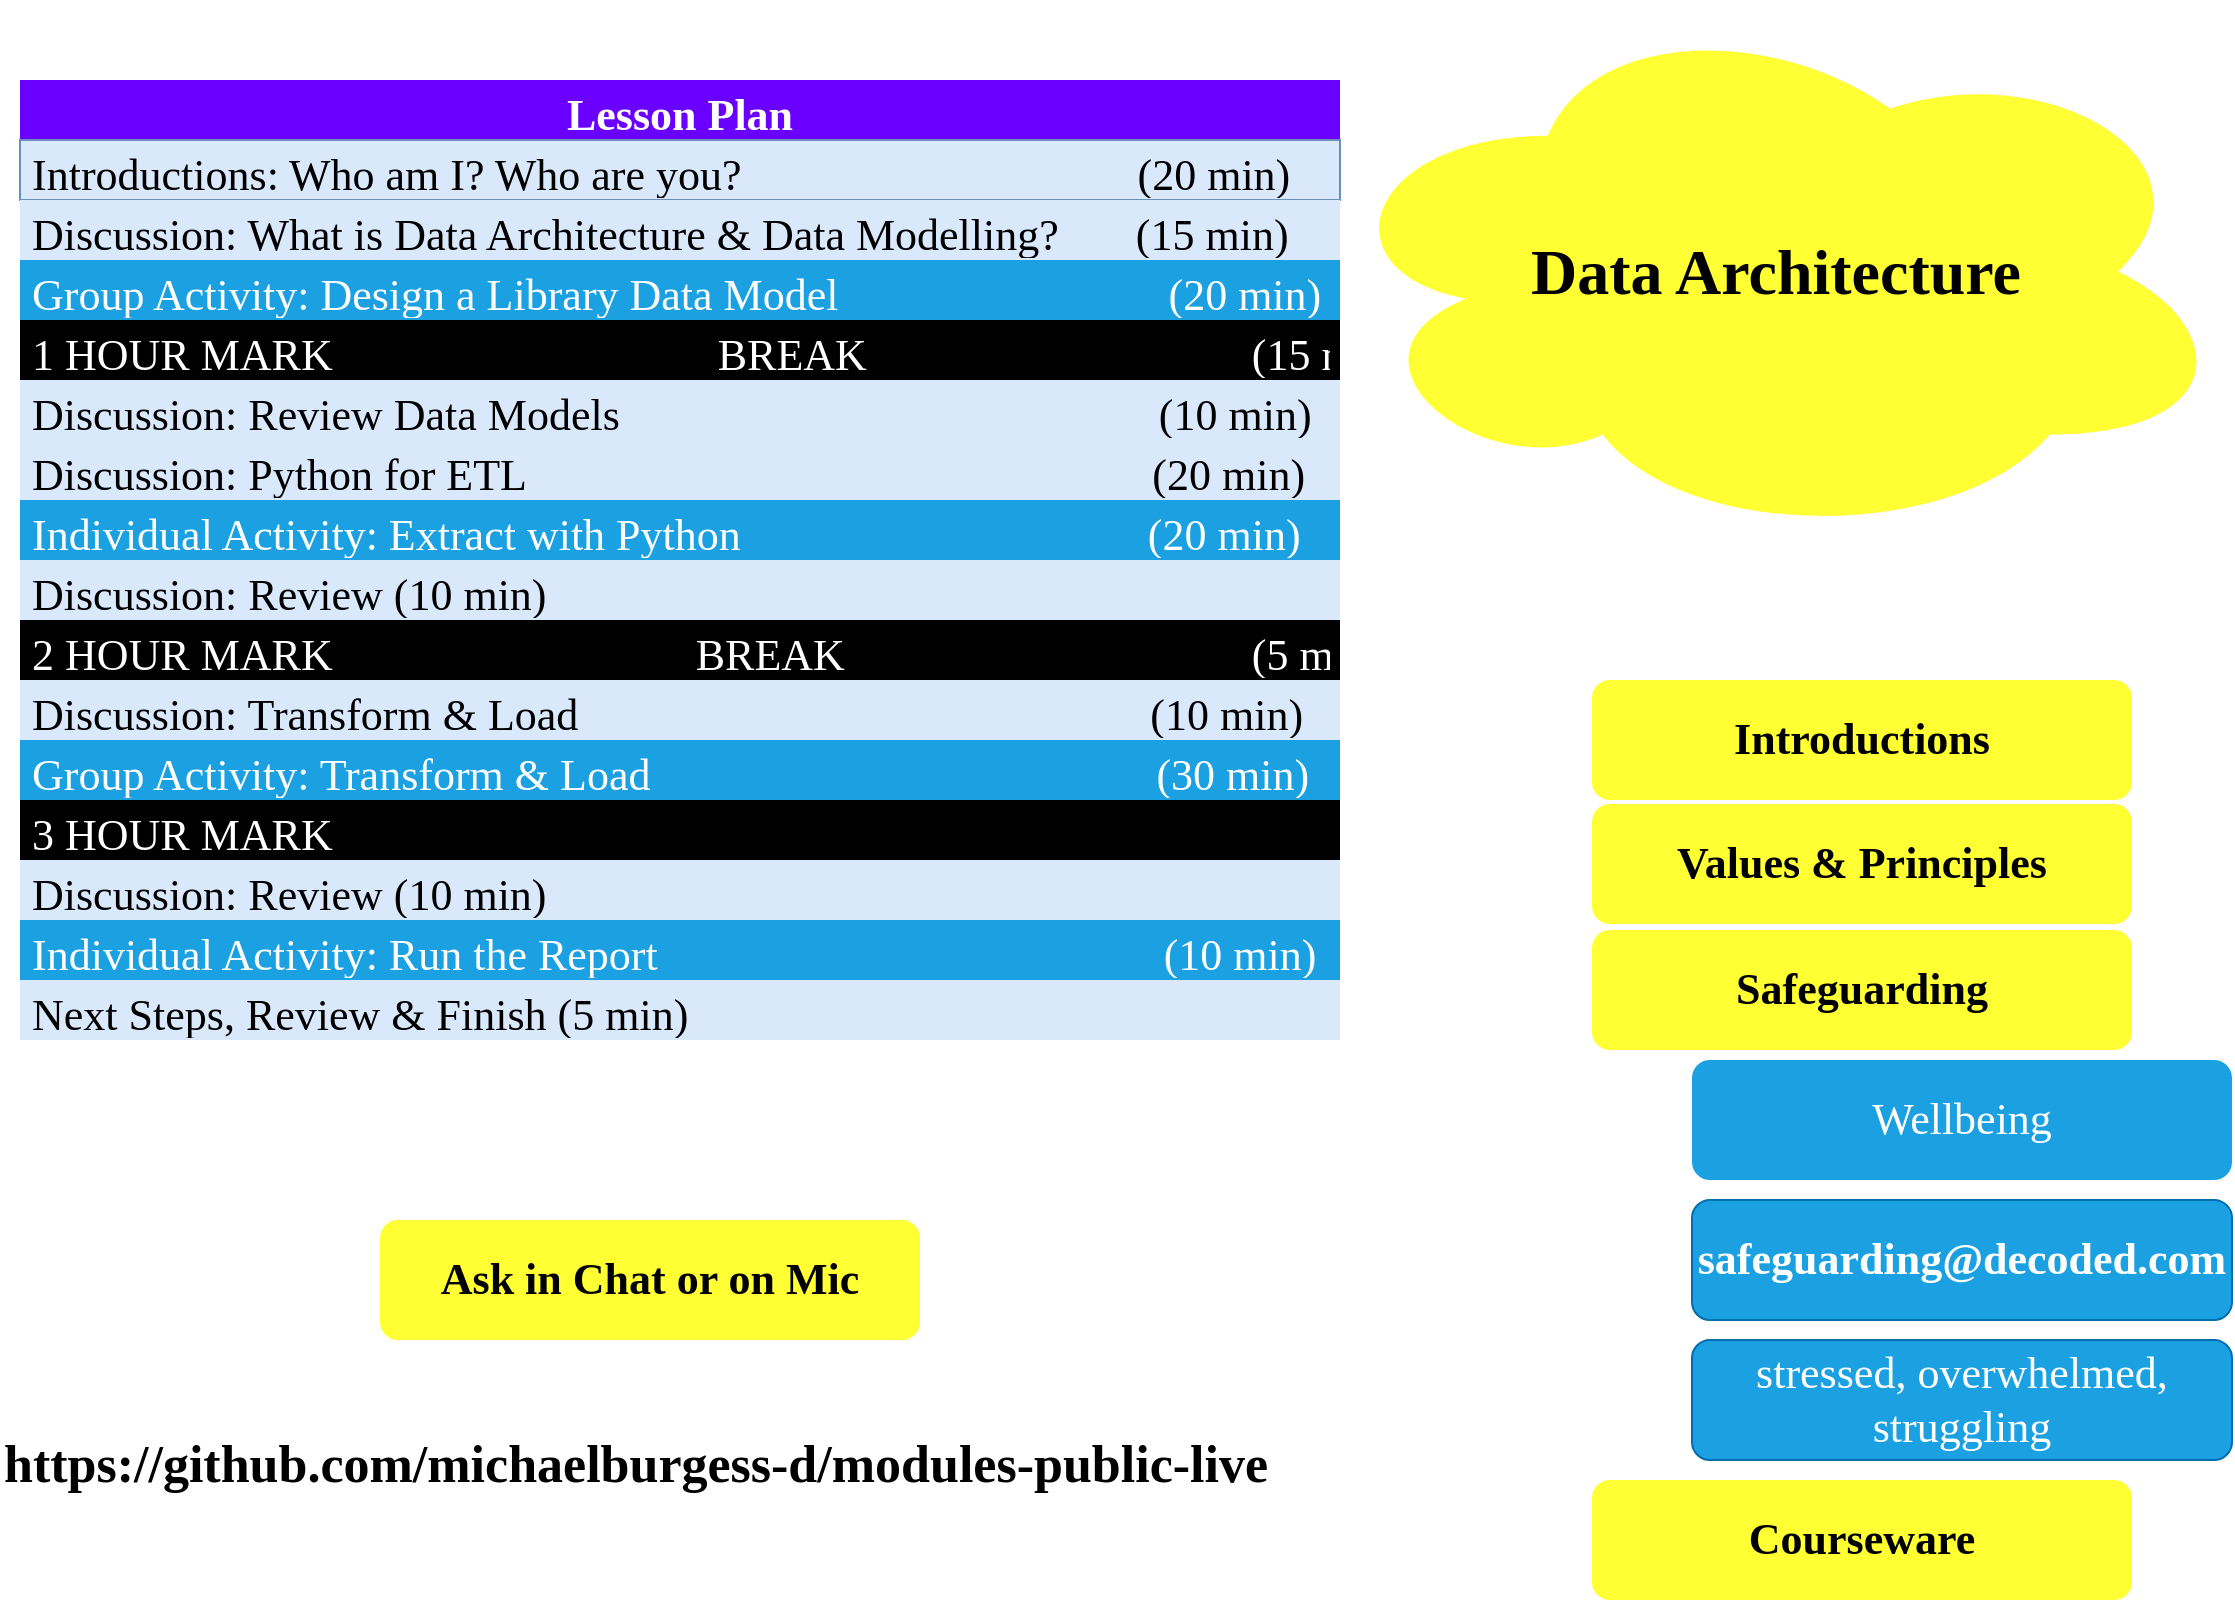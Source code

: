 <mxfile version="20.0.1" type="github" pages="5">
  <diagram id="HZe9n2l0ClVb4Da5Xwr6" name="DataArchiecture">
    <mxGraphModel dx="1898" dy="827" grid="1" gridSize="10" guides="1" tooltips="1" connect="1" arrows="1" fold="1" page="1" pageScale="1" pageWidth="1169" pageHeight="827" math="0" shadow="0">
      <root>
        <mxCell id="0" />
        <mxCell id="1" parent="0" />
        <mxCell id="1s-YOk3iyrwi0xUX-N1H-1" value="Lesson Plan" style="swimlane;fontStyle=1;childLayout=stackLayout;horizontal=1;startSize=30;horizontalStack=0;resizeParent=1;resizeParentMax=0;resizeLast=0;collapsible=1;marginBottom=0;fontFamily=Barlow Condensed;fontSource=https%3A%2F%2Ffonts.googleapis.com%2Fcss%3Ffamily%3DBarlow%2BCondensed;fontSize=22;fillColor=#6a00ff;fontColor=#ffffff;strokeColor=none;" parent="1" vertex="1">
          <mxGeometry x="50" y="50" width="660" height="480" as="geometry" />
        </mxCell>
        <mxCell id="1s-YOk3iyrwi0xUX-N1H-2" value="Introductions: Who am I? Who are you?                                    (20 min)" style="text;strokeColor=#6c8ebf;fillColor=#dae8fc;align=left;verticalAlign=middle;spacingLeft=4;spacingRight=4;overflow=hidden;points=[[0,0.5],[1,0.5]];portConstraint=eastwest;rotatable=0;fontFamily=Barlow Condensed;fontSource=https%3A%2F%2Ffonts.googleapis.com%2Fcss%3Ffamily%3DBarlow%2BCondensed;fontSize=22;" parent="1s-YOk3iyrwi0xUX-N1H-1" vertex="1">
          <mxGeometry y="30" width="660" height="30" as="geometry" />
        </mxCell>
        <mxCell id="1s-YOk3iyrwi0xUX-N1H-3" value="Discussion: What is Data Architecture &amp; Data Modelling?       (15 min)" style="text;strokeColor=none;fillColor=#dae8fc;align=left;verticalAlign=middle;spacingLeft=4;spacingRight=4;overflow=hidden;points=[[0,0.5],[1,0.5]];portConstraint=eastwest;rotatable=0;fontFamily=Barlow Condensed;fontSource=https%3A%2F%2Ffonts.googleapis.com%2Fcss%3Ffamily%3DBarlow%2BCondensed;fontSize=22;" parent="1s-YOk3iyrwi0xUX-N1H-1" vertex="1">
          <mxGeometry y="60" width="660" height="30" as="geometry" />
        </mxCell>
        <mxCell id="1s-YOk3iyrwi0xUX-N1H-9" value="Group Activity: Design a Library Data Model                              (20 min)" style="text;align=left;verticalAlign=middle;spacingLeft=4;spacingRight=4;overflow=hidden;points=[[0,0.5],[1,0.5]];portConstraint=eastwest;rotatable=0;fontFamily=Barlow Condensed;fontSource=https%3A%2F%2Ffonts.googleapis.com%2Fcss%3Ffamily%3DBarlow%2BCondensed;fontSize=22;fillColor=#1ba1e2;strokeColor=none;fontStyle=0;fontColor=#ffffff;" parent="1s-YOk3iyrwi0xUX-N1H-1" vertex="1">
          <mxGeometry y="90" width="660" height="30" as="geometry" />
        </mxCell>
        <mxCell id="1s-YOk3iyrwi0xUX-N1H-7" value="1 HOUR MARK                                   BREAK                                   (15 min) " style="text;strokeColor=none;fillColor=#000000;align=left;verticalAlign=middle;spacingLeft=4;spacingRight=4;overflow=hidden;points=[[0,0.5],[1,0.5]];portConstraint=eastwest;rotatable=0;fontFamily=Barlow Condensed;fontSource=https%3A%2F%2Ffonts.googleapis.com%2Fcss%3Ffamily%3DBarlow%2BCondensed;fontSize=22;fontStyle=0;fontColor=#FFFFFF;" parent="1s-YOk3iyrwi0xUX-N1H-1" vertex="1">
          <mxGeometry y="120" width="660" height="30" as="geometry" />
        </mxCell>
        <mxCell id="1s-YOk3iyrwi0xUX-N1H-10" value="Discussion: Review Data Models                                                 (10 min)" style="text;strokeColor=none;fillColor=#dae8fc;align=left;verticalAlign=middle;spacingLeft=4;spacingRight=4;overflow=hidden;points=[[0,0.5],[1,0.5]];portConstraint=eastwest;rotatable=0;fontFamily=Barlow Condensed;fontSource=https%3A%2F%2Ffonts.googleapis.com%2Fcss%3Ffamily%3DBarlow%2BCondensed;fontSize=22;" parent="1s-YOk3iyrwi0xUX-N1H-1" vertex="1">
          <mxGeometry y="150" width="660" height="30" as="geometry" />
        </mxCell>
        <mxCell id="1s-YOk3iyrwi0xUX-N1H-15" value="Discussion: Python for ETL                                                         (20 min)" style="text;strokeColor=none;fillColor=#dae8fc;align=left;verticalAlign=middle;spacingLeft=4;spacingRight=4;overflow=hidden;points=[[0,0.5],[1,0.5]];portConstraint=eastwest;rotatable=0;fontFamily=Barlow Condensed;fontSource=https%3A%2F%2Ffonts.googleapis.com%2Fcss%3Ffamily%3DBarlow%2BCondensed;fontSize=22;" parent="1s-YOk3iyrwi0xUX-N1H-1" vertex="1">
          <mxGeometry y="180" width="660" height="30" as="geometry" />
        </mxCell>
        <mxCell id="1s-YOk3iyrwi0xUX-N1H-33" value="Individual Activity: Extract with Python                                     (20 min)" style="text;align=left;verticalAlign=middle;spacingLeft=4;spacingRight=4;overflow=hidden;points=[[0,0.5],[1,0.5]];portConstraint=eastwest;rotatable=0;fontFamily=Barlow Condensed;fontSource=https%3A%2F%2Ffonts.googleapis.com%2Fcss%3Ffamily%3DBarlow%2BCondensed;fontSize=22;fillColor=#1ba1e2;strokeColor=none;fontStyle=0;fontColor=#ffffff;" parent="1s-YOk3iyrwi0xUX-N1H-1" vertex="1">
          <mxGeometry y="210" width="660" height="30" as="geometry" />
        </mxCell>
        <mxCell id="KW4pgRJSblPoe1ae_6xs-1" value="Discussion: Review (10 min)" style="text;strokeColor=none;fillColor=#dae8fc;align=left;verticalAlign=middle;spacingLeft=4;spacingRight=4;overflow=hidden;points=[[0,0.5],[1,0.5]];portConstraint=eastwest;rotatable=0;fontFamily=Barlow Condensed;fontSource=https%3A%2F%2Ffonts.googleapis.com%2Fcss%3Ffamily%3DBarlow%2BCondensed;fontSize=22;" parent="1s-YOk3iyrwi0xUX-N1H-1" vertex="1">
          <mxGeometry y="240" width="660" height="30" as="geometry" />
        </mxCell>
        <mxCell id="1s-YOk3iyrwi0xUX-N1H-13" value="2 HOUR MARK                                 BREAK                                     (5 min)" style="text;strokeColor=none;fillColor=#000000;align=left;verticalAlign=middle;spacingLeft=4;spacingRight=4;overflow=hidden;points=[[0,0.5],[1,0.5]];portConstraint=eastwest;rotatable=0;fontFamily=Barlow Condensed;fontSource=https%3A%2F%2Ffonts.googleapis.com%2Fcss%3Ffamily%3DBarlow%2BCondensed;fontSize=22;fontStyle=0;fontColor=#FFFFFF;" parent="1s-YOk3iyrwi0xUX-N1H-1" vertex="1">
          <mxGeometry y="270" width="660" height="30" as="geometry" />
        </mxCell>
        <mxCell id="KW4pgRJSblPoe1ae_6xs-2" value="Discussion: Transform &amp; Load                                                    (10 min)" style="text;strokeColor=none;fillColor=#dae8fc;align=left;verticalAlign=middle;spacingLeft=4;spacingRight=4;overflow=hidden;points=[[0,0.5],[1,0.5]];portConstraint=eastwest;rotatable=0;fontFamily=Barlow Condensed;fontSource=https%3A%2F%2Ffonts.googleapis.com%2Fcss%3Ffamily%3DBarlow%2BCondensed;fontSize=22;" parent="1s-YOk3iyrwi0xUX-N1H-1" vertex="1">
          <mxGeometry y="300" width="660" height="30" as="geometry" />
        </mxCell>
        <mxCell id="1s-YOk3iyrwi0xUX-N1H-12" value="Group Activity: Transform &amp; Load                                              (30 min)  " style="text;align=left;verticalAlign=middle;spacingLeft=4;spacingRight=4;overflow=hidden;points=[[0,0.5],[1,0.5]];portConstraint=eastwest;rotatable=0;fontFamily=Barlow Condensed;fontSource=https%3A%2F%2Ffonts.googleapis.com%2Fcss%3Ffamily%3DBarlow%2BCondensed;fontSize=22;fillColor=#1ba1e2;strokeColor=none;fontStyle=0;fontColor=#ffffff;" parent="1s-YOk3iyrwi0xUX-N1H-1" vertex="1">
          <mxGeometry y="330" width="660" height="30" as="geometry" />
        </mxCell>
        <mxCell id="1s-YOk3iyrwi0xUX-N1H-17" value="3 HOUR MARK                                 " style="text;strokeColor=none;fillColor=#000000;align=left;verticalAlign=middle;spacingLeft=4;spacingRight=4;overflow=hidden;points=[[0,0.5],[1,0.5]];portConstraint=eastwest;rotatable=0;fontFamily=Barlow Condensed;fontSource=https%3A%2F%2Ffonts.googleapis.com%2Fcss%3Ffamily%3DBarlow%2BCondensed;fontSize=22;fontStyle=0;fontColor=#FFFFFF;" parent="1s-YOk3iyrwi0xUX-N1H-1" vertex="1">
          <mxGeometry y="360" width="660" height="30" as="geometry" />
        </mxCell>
        <mxCell id="1s-YOk3iyrwi0xUX-N1H-14" value="Discussion: Review (10 min)" style="text;strokeColor=none;fillColor=#dae8fc;align=left;verticalAlign=middle;spacingLeft=4;spacingRight=4;overflow=hidden;points=[[0,0.5],[1,0.5]];portConstraint=eastwest;rotatable=0;fontFamily=Barlow Condensed;fontSource=https%3A%2F%2Ffonts.googleapis.com%2Fcss%3Ffamily%3DBarlow%2BCondensed;fontSize=22;" parent="1s-YOk3iyrwi0xUX-N1H-1" vertex="1">
          <mxGeometry y="390" width="660" height="30" as="geometry" />
        </mxCell>
        <mxCell id="1s-YOk3iyrwi0xUX-N1H-16" value="Individual Activity: Run the Report                                              (10 min)" style="text;align=left;verticalAlign=middle;spacingLeft=4;spacingRight=4;overflow=hidden;points=[[0,0.5],[1,0.5]];portConstraint=eastwest;rotatable=0;fontFamily=Barlow Condensed;fontSource=https%3A%2F%2Ffonts.googleapis.com%2Fcss%3Ffamily%3DBarlow%2BCondensed;fontSize=22;fillColor=#1ba1e2;strokeColor=none;fontStyle=0;fontColor=#ffffff;" parent="1s-YOk3iyrwi0xUX-N1H-1" vertex="1">
          <mxGeometry y="420" width="660" height="30" as="geometry" />
        </mxCell>
        <mxCell id="1s-YOk3iyrwi0xUX-N1H-18" value="Next Steps, Review &amp; Finish (5 min)" style="text;strokeColor=none;fillColor=#dae8fc;align=left;verticalAlign=middle;spacingLeft=4;spacingRight=4;overflow=hidden;points=[[0,0.5],[1,0.5]];portConstraint=eastwest;rotatable=0;fontFamily=Barlow Condensed;fontSource=https%3A%2F%2Ffonts.googleapis.com%2Fcss%3Ffamily%3DBarlow%2BCondensed;fontSize=22;" parent="1s-YOk3iyrwi0xUX-N1H-1" vertex="1">
          <mxGeometry y="450" width="660" height="30" as="geometry" />
        </mxCell>
        <mxCell id="1s-YOk3iyrwi0xUX-N1H-19" value="Data Architecture" style="ellipse;shape=cloud;whiteSpace=wrap;html=1;fillColor=#FFFF33;strokeColor=none;fontFamily=Barlow Condensed;fontSource=https%3A%2F%2Ffonts.googleapis.com%2Fcss%3Ffamily%3DBarlow%2BCondensed;fontSize=32;fontStyle=1" parent="1" vertex="1">
          <mxGeometry x="700" y="10" width="456" height="271.52" as="geometry" />
        </mxCell>
        <mxCell id="1s-YOk3iyrwi0xUX-N1H-20" value="Safeguarding" style="rounded=1;whiteSpace=wrap;html=1;fontFamily=Barlow Condensed;fontSource=https%3A%2F%2Ffonts.googleapis.com%2Fcss%3Ffamily%3DBarlow%2BCondensed;fontSize=22;fillColor=#FFFF33;strokeColor=none;fontStyle=1" parent="1" vertex="1">
          <mxGeometry x="836" y="475" width="270" height="60" as="geometry" />
        </mxCell>
        <mxCell id="1s-YOk3iyrwi0xUX-N1H-21" value="Courseware" style="rounded=1;whiteSpace=wrap;html=1;fontFamily=Barlow Condensed;fontSource=https%3A%2F%2Ffonts.googleapis.com%2Fcss%3Ffamily%3DBarlow%2BCondensed;fontSize=22;fillColor=#FFFF33;strokeColor=none;fontStyle=1" parent="1" vertex="1">
          <mxGeometry x="836" y="750" width="270" height="60" as="geometry" />
        </mxCell>
        <mxCell id="1s-YOk3iyrwi0xUX-N1H-22" value="Introductions" style="rounded=1;whiteSpace=wrap;html=1;fontFamily=Barlow Condensed;fontSource=https%3A%2F%2Ffonts.googleapis.com%2Fcss%3Ffamily%3DBarlow%2BCondensed;fontSize=22;fillColor=#FFFF33;strokeColor=none;fontStyle=1" parent="1" vertex="1">
          <mxGeometry x="836" y="350" width="270" height="60" as="geometry" />
        </mxCell>
        <mxCell id="1s-YOk3iyrwi0xUX-N1H-23" value="Values &amp;amp; Principles" style="rounded=1;whiteSpace=wrap;html=1;fontFamily=Barlow Condensed;fontSource=https%3A%2F%2Ffonts.googleapis.com%2Fcss%3Ffamily%3DBarlow%2BCondensed;fontSize=22;fillColor=#FFFF33;strokeColor=none;fontStyle=1" parent="1" vertex="1">
          <mxGeometry x="836" y="412" width="270" height="60" as="geometry" />
        </mxCell>
        <UserObject label="https://github.com/michaelburgess-d/modules-public-live" link="https://github.com/michaelburgess-d/decoded-public-code" id="1s-YOk3iyrwi0xUX-N1H-24">
          <mxCell style="text;whiteSpace=wrap;html=1;fontSize=26;fontFamily=Barlow Condensed;fontSource=https%3A%2F%2Ffonts.googleapis.com%2Fcss%3Ffamily%3DBarlow%2BCondensed;fontStyle=1;strokeColor=none;" parent="1" vertex="1">
            <mxGeometry x="40" y="720" width="650" height="40" as="geometry" />
          </mxCell>
        </UserObject>
        <mxCell id="1s-YOk3iyrwi0xUX-N1H-25" value="Wellbeing" style="rounded=1;whiteSpace=wrap;html=1;fontFamily=Barlow Condensed;fontSource=https%3A%2F%2Ffonts.googleapis.com%2Fcss%3Ffamily%3DBarlow%2BCondensed;fontSize=22;fillColor=#1ba1e2;strokeColor=none;fontStyle=0;fontColor=#ffffff;" parent="1" vertex="1">
          <mxGeometry x="886" y="540" width="270" height="60" as="geometry" />
        </mxCell>
        <mxCell id="1s-YOk3iyrwi0xUX-N1H-26" value="safeguarding@decoded.com" style="rounded=1;whiteSpace=wrap;html=1;fontFamily=Barlow Condensed;fontSource=https%3A%2F%2Ffonts.googleapis.com%2Fcss%3Ffamily%3DBarlow%2BCondensed;fontSize=22;fillColor=#1ba1e2;strokeColor=#006EAF;fontStyle=1;fontColor=#ffffff;" parent="1" vertex="1">
          <mxGeometry x="886" y="610" width="270" height="60" as="geometry" />
        </mxCell>
        <mxCell id="1s-YOk3iyrwi0xUX-N1H-27" value="stressed, overwhelmed, struggling" style="rounded=1;whiteSpace=wrap;html=1;fontFamily=Barlow Condensed;fontSource=https%3A%2F%2Ffonts.googleapis.com%2Fcss%3Ffamily%3DBarlow%2BCondensed;fontSize=22;fillColor=#1ba1e2;strokeColor=#006EAF;fontStyle=0;fontColor=#ffffff;" parent="1" vertex="1">
          <mxGeometry x="886" y="680" width="270" height="60" as="geometry" />
        </mxCell>
        <mxCell id="kHTzqbHaPCYti8Byg7Zm-1" value="Ask in Chat or on Mic" style="rounded=1;whiteSpace=wrap;html=1;fontFamily=Barlow Condensed;fontSource=https%3A%2F%2Ffonts.googleapis.com%2Fcss%3Ffamily%3DBarlow%2BCondensed;fontSize=22;fillColor=#FFFF33;strokeColor=none;fontStyle=1" vertex="1" parent="1">
          <mxGeometry x="230" y="620" width="270" height="60" as="geometry" />
        </mxCell>
      </root>
    </mxGraphModel>
  </diagram>
  <diagram id="S3rxQqn5xhS6ePLu4Hfa" name="WhatIsDataArch?">
    <mxGraphModel dx="2453" dy="2363" grid="1" gridSize="10" guides="1" tooltips="1" connect="1" arrows="1" fold="1" page="1" pageScale="1" pageWidth="1169" pageHeight="827" math="0" shadow="0">
      <root>
        <mxCell id="0" />
        <mxCell id="1" parent="0" />
        <mxCell id="CWn8RSCjkhXgX-i-o0oG-1" value="What is relevant to&lt;br style=&quot;font-size: 26px;&quot;&gt;&amp;nbsp;Data Architecture?" style="ellipse;shape=cloud;whiteSpace=wrap;html=1;fillColor=#FFFF33;strokeColor=none;fontFamily=Barlow Condensed;fontSource=https%3A%2F%2Ffonts.googleapis.com%2Fcss%3Ffamily%3DBarlow%2BCondensed;fontSize=26;fontStyle=1" parent="1" vertex="1">
          <mxGeometry x="-780" y="-550" width="430" height="184" as="geometry" />
        </mxCell>
        <mxCell id="EinBdlgoCf5DDzFbNlJO-2" value="Rules &amp;amp; Stanards" style="ellipse;whiteSpace=wrap;html=1;aspect=fixed;fillColor=#ffe6cc;strokeColor=#d79b00;fontSize=19;" vertex="1" parent="1">
          <mxGeometry x="-870" y="-630" width="130" height="130" as="geometry" />
        </mxCell>
        <mxCell id="EinBdlgoCf5DDzFbNlJO-3" value="What function provides this?" style="shape=callout;whiteSpace=wrap;html=1;perimeter=calloutPerimeter;fillColor=#e1d5e7;strokeColor=#9673a6;fontSize=12;" vertex="1" parent="1">
          <mxGeometry x="-850" y="-680" width="120" height="80" as="geometry" />
        </mxCell>
        <mxCell id="EinBdlgoCf5DDzFbNlJO-4" value="Data Governance" style="rounded=1;whiteSpace=wrap;html=1;fillColor=#dae8fc;strokeColor=#6c8ebf;fontSize=19;" vertex="1" parent="1">
          <mxGeometry x="-705" y="-750" width="120" height="60" as="geometry" />
        </mxCell>
        <mxCell id="EinBdlgoCf5DDzFbNlJO-5" value="Data Sourcing" style="ellipse;whiteSpace=wrap;html=1;aspect=fixed;fillColor=#ffe6cc;strokeColor=#d79b00;fontSize=19;" vertex="1" parent="1">
          <mxGeometry x="-530" y="-730" width="130" height="130" as="geometry" />
        </mxCell>
        <mxCell id="EinBdlgoCf5DDzFbNlJO-7" value="Data Strategy" style="ellipse;whiteSpace=wrap;html=1;aspect=fixed;fillColor=#ffe6cc;strokeColor=#d79b00;fontSize=19;" vertex="1" parent="1">
          <mxGeometry x="-880" y="-413" width="130" height="130" as="geometry" />
        </mxCell>
        <mxCell id="EinBdlgoCf5DDzFbNlJO-9" value="Data Architecture" style="rounded=1;whiteSpace=wrap;html=1;fillColor=#dae8fc;strokeColor=#6c8ebf;fontSize=19;" vertex="1" parent="1">
          <mxGeometry x="-970" y="-330" width="120" height="60" as="geometry" />
        </mxCell>
        <mxCell id="EinBdlgoCf5DDzFbNlJO-10" value="Databases" style="ellipse;whiteSpace=wrap;html=1;aspect=fixed;fillColor=#ffe6cc;strokeColor=#d79b00;fontSize=19;" vertex="1" parent="1">
          <mxGeometry x="-310" y="-420" width="130" height="130" as="geometry" />
        </mxCell>
        <mxCell id="EinBdlgoCf5DDzFbNlJO-11" value="Data Formats" style="rounded=1;whiteSpace=wrap;html=1;fillColor=#d5e8d4;strokeColor=#82b366;fontSize=19;" vertex="1" parent="1">
          <mxGeometry x="-440" y="-790" width="120" height="60" as="geometry" />
        </mxCell>
        <mxCell id="EinBdlgoCf5DDzFbNlJO-12" value="XML" style="rounded=1;whiteSpace=wrap;html=1;fillColor=#dae8fc;strokeColor=#6c8ebf;fontSize=19;" vertex="1" parent="1">
          <mxGeometry x="-280" y="-820" width="120" height="60" as="geometry" />
        </mxCell>
        <mxCell id="EinBdlgoCf5DDzFbNlJO-14" value="&lt;div&gt;models, policies, or standards that govern flow of data in your business&lt;/div&gt;&lt;div&gt;&lt;br&gt;&lt;/div&gt;" style="shape=document;whiteSpace=wrap;html=1;boundedLbl=1;fontSize=12;fillColor=#fff2cc;strokeColor=#d6b656;" vertex="1" parent="1">
          <mxGeometry x="-1040" y="-240" width="210" height="80" as="geometry" />
        </mxCell>
        <mxCell id="EinBdlgoCf5DDzFbNlJO-16" value="JSON" style="rounded=1;whiteSpace=wrap;html=1;fillColor=#dae8fc;strokeColor=#6c8ebf;fontSize=19;" vertex="1" parent="1">
          <mxGeometry x="-280" y="-750" width="120" height="60" as="geometry" />
        </mxCell>
        <mxCell id="EinBdlgoCf5DDzFbNlJO-17" value="CSV" style="rounded=1;whiteSpace=wrap;html=1;fillColor=#dae8fc;strokeColor=#6c8ebf;fontSize=19;" vertex="1" parent="1">
          <mxGeometry x="-290" y="-560" width="120" height="60" as="geometry" />
        </mxCell>
        <mxCell id="EinBdlgoCf5DDzFbNlJO-18" value="What is each line of a csv file?" style="shape=callout;whiteSpace=wrap;html=1;perimeter=calloutPerimeter;fontSize=12;" vertex="1" parent="1">
          <mxGeometry x="-240" y="-600" width="120" height="80" as="geometry" />
        </mxCell>
        <mxCell id="EinBdlgoCf5DDzFbNlJO-19" value="text, &lt;br&gt;comma separated&lt;br&gt;&lt;br&gt;&lt;b&gt;&lt;u&gt;&lt;font style=&quot;font-size: 19px;&quot;&gt;row&lt;/font&gt;&lt;/u&gt;&lt;/b&gt;" style="shape=document;whiteSpace=wrap;html=1;boundedLbl=1;fontSize=12;" vertex="1" parent="1">
          <mxGeometry x="-160" y="-520" width="120" height="100" as="geometry" />
        </mxCell>
        <mxCell id="EinBdlgoCf5DDzFbNlJO-20" value="{ &lt;br&gt;&amp;nbsp; &quot;name&quot;: &quot;Michael&quot;,&lt;br&gt;&amp;nbsp; &quot;loans&quot;:[&lt;br&gt;&amp;nbsp; &amp;nbsp; &amp;nbsp; {&quot;amount&quot;: 1000},&amp;nbsp; &amp;nbsp; &amp;nbsp; &amp;nbsp; &amp;nbsp; {&quot;amount&quot;: 200}&lt;br&gt;&amp;nbsp; &amp;nbsp; ]&lt;br&gt;}" style="whiteSpace=wrap;html=1;aspect=fixed;fontSize=19;align=left;fontFamily=Courier New;" vertex="1" parent="1">
          <mxGeometry x="-110" y="-900" width="310" height="310" as="geometry" />
        </mxCell>
        <mxCell id="EinBdlgoCf5DDzFbNlJO-21" value="What&#39;s different about the loan field?" style="shape=callout;whiteSpace=wrap;html=1;perimeter=calloutPerimeter;fontSize=12;fillColor=#e1d5e7;strokeColor=#9673a6;" vertex="1" parent="1">
          <mxGeometry x="10" y="-930" width="120" height="80" as="geometry" />
        </mxCell>
        <mxCell id="EinBdlgoCf5DDzFbNlJO-22" value="how is this different?" style="shape=callout;whiteSpace=wrap;html=1;perimeter=calloutPerimeter;fontFamily=Courier New;fontSize=19;" vertex="1" parent="1">
          <mxGeometry x="10" y="-680" width="200" height="80" as="geometry" />
        </mxCell>
        <mxCell id="EinBdlgoCf5DDzFbNlJO-23" value="Key-Value Pairs" style="rounded=1;whiteSpace=wrap;html=1;fillColor=#dae8fc;strokeColor=#6c8ebf;fontSize=19;" vertex="1" parent="1">
          <mxGeometry x="180" y="-860" width="180" height="60" as="geometry" />
        </mxCell>
        <mxCell id="EinBdlgoCf5DDzFbNlJO-24" value="Hierarchical" style="rounded=1;whiteSpace=wrap;html=1;fillColor=#dae8fc;strokeColor=#6c8ebf;fontSize=19;" vertex="1" parent="1">
          <mxGeometry x="180" y="-790" width="180" height="60" as="geometry" />
        </mxCell>
        <mxCell id="EinBdlgoCf5DDzFbNlJO-25" value="Documents" style="rounded=1;whiteSpace=wrap;html=1;fillColor=#dae8fc;strokeColor=#6c8ebf;fontSize=19;" vertex="1" parent="1">
          <mxGeometry x="240" y="-720" width="180" height="60" as="geometry" />
        </mxCell>
        <mxCell id="EinBdlgoCf5DDzFbNlJO-26" value="Cube =&amp;nbsp;&lt;br&gt;Multi-table summary" style="rounded=1;whiteSpace=wrap;html=1;fillColor=#dae8fc;strokeColor=#6c8ebf;fontSize=19;" vertex="1" parent="1">
          <mxGeometry x="90" y="-413" width="220" height="60" as="geometry" />
        </mxCell>
        <mxCell id="EinBdlgoCf5DDzFbNlJO-28" value="Excel" style="rounded=1;whiteSpace=wrap;html=1;fillColor=#dae8fc;strokeColor=#6c8ebf;fontSize=19;" vertex="1" parent="1">
          <mxGeometry x="-280" y="-680" width="120" height="60" as="geometry" />
        </mxCell>
        <mxCell id="EinBdlgoCf5DDzFbNlJO-29" value="Table&amp;nbsp;" style="rounded=1;whiteSpace=wrap;html=1;fillColor=#dae8fc;strokeColor=#6c8ebf;fontSize=19;" vertex="1" parent="1">
          <mxGeometry x="-490" y="-300" width="120" height="60" as="geometry" />
        </mxCell>
        <mxCell id="EinBdlgoCf5DDzFbNlJO-30" value="Abstract &lt;br&gt;Data Structure" style="rounded=1;whiteSpace=wrap;html=1;fillColor=#d5e8d4;strokeColor=#82b366;fontSize=19;" vertex="1" parent="1">
          <mxGeometry x="-710" y="-210" width="170" height="60" as="geometry" />
        </mxCell>
        <mxCell id="EinBdlgoCf5DDzFbNlJO-32" value="Graphs" style="rounded=1;whiteSpace=wrap;html=1;fillColor=#dae8fc;strokeColor=#6c8ebf;fontSize=19;" vertex="1" parent="1">
          <mxGeometry x="-490" y="-230" width="120" height="60" as="geometry" />
        </mxCell>
        <mxCell id="EinBdlgoCf5DDzFbNlJO-33" value="Documents" style="rounded=1;whiteSpace=wrap;html=1;fillColor=#dae8fc;strokeColor=#6c8ebf;fontSize=19;" vertex="1" parent="1">
          <mxGeometry x="-490" y="-160" width="120" height="60" as="geometry" />
        </mxCell>
        <mxCell id="EinBdlgoCf5DDzFbNlJO-34" value="Key-Value" style="rounded=1;whiteSpace=wrap;html=1;fillColor=#dae8fc;strokeColor=#6c8ebf;fontSize=19;" vertex="1" parent="1">
          <mxGeometry x="-490" y="-90" width="120" height="60" as="geometry" />
        </mxCell>
        <mxCell id="EinBdlgoCf5DDzFbNlJO-36" value="Relational = Tabular" style="rounded=1;whiteSpace=wrap;html=1;fillColor=#dae8fc;strokeColor=#6c8ebf;fontSize=19;" vertex="1" parent="1">
          <mxGeometry x="-190" y="-385" width="240" height="60" as="geometry" />
        </mxCell>
      </root>
    </mxGraphModel>
  </diagram>
  <diagram id="jCLMIWq_1vB8zeG8ipoq" name="DataModels_ERD">
    <mxGraphModel dx="1284" dy="1878" grid="1" gridSize="10" guides="1" tooltips="1" connect="1" arrows="1" fold="1" page="1" pageScale="1" pageWidth="827" pageHeight="1169" math="0" shadow="0">
      <root>
        <mxCell id="0" />
        <mxCell id="1" parent="0" />
        <mxCell id="yJ6wIB-U027TBbkVvZGt-1" value="What are Data Models &amp;amp; ERDs?" style="ellipse;shape=cloud;whiteSpace=wrap;html=1;fillColor=#FFFF33;strokeColor=none;fontFamily=Barlow Condensed;fontSource=https%3A%2F%2Ffonts.googleapis.com%2Fcss%3Ffamily%3DBarlow%2BCondensed;fontSize=26;fontStyle=1" vertex="1" parent="1">
          <mxGeometry x="199" y="-570" width="430" height="184" as="geometry" />
        </mxCell>
        <mxCell id="yJ6wIB-U027TBbkVvZGt-2" value="Data Stored" style="ellipse;whiteSpace=wrap;html=1;aspect=fixed;fontFamily=Courier New;fontSize=19;" vertex="1" parent="1">
          <mxGeometry x="320" y="-295" width="110" height="110" as="geometry" />
        </mxCell>
        <mxCell id="yJ6wIB-U027TBbkVvZGt-3" value="What does ERD stand for?" style="shape=callout;whiteSpace=wrap;html=1;perimeter=calloutPerimeter;fontFamily=Helvetica;fontSize=19;base=20;" vertex="1" parent="1">
          <mxGeometry x="399" y="-584" width="230" height="80" as="geometry" />
        </mxCell>
        <mxCell id="yJ6wIB-U027TBbkVvZGt-4" value="Entity&amp;nbsp;&lt;br&gt;Relationship&lt;br&gt;Diagram" style="shape=document;whiteSpace=wrap;html=1;boundedLbl=1;fontFamily=Helvetica;fontSize=19;" vertex="1" parent="1">
          <mxGeometry x="470" y="-330" width="310" height="180" as="geometry" />
        </mxCell>
        <mxCell id="yJ6wIB-U027TBbkVvZGt-5" value="What does ERD tell you?" style="shape=callout;whiteSpace=wrap;html=1;perimeter=calloutPerimeter;fontFamily=Helvetica;fontSize=19;base=20;" vertex="1" parent="1">
          <mxGeometry x="597" y="-390" width="230" height="80" as="geometry" />
        </mxCell>
        <mxCell id="yJ6wIB-U027TBbkVvZGt-7" value="Data&amp;nbsp;&lt;br&gt;Relates" style="ellipse;whiteSpace=wrap;html=1;aspect=fixed;fontFamily=Courier New;fontSize=19;" vertex="1" parent="1">
          <mxGeometry x="320" y="-170" width="110" height="110" as="geometry" />
        </mxCell>
      </root>
    </mxGraphModel>
  </diagram>
  <diagram id="_Nr4Ol97FRj3l-Hppn7c" name="ERD">
    <mxGraphModel dx="1284" dy="1536" grid="1" gridSize="10" guides="1" tooltips="1" connect="1" arrows="1" fold="1" page="1" pageScale="1" pageWidth="1169" pageHeight="827" math="0" shadow="0">
      <root>
        <mxCell id="0" />
        <mxCell id="1" parent="0" />
        <mxCell id="jIQxVUFv1uK_PBg2IfuR-1" value="What problem domain should we solve with our ERD?&lt;br&gt;Eg., clothing shop" style="ellipse;shape=cloud;whiteSpace=wrap;html=1;fillColor=#FFFF33;strokeColor=none;fontFamily=Barlow Condensed;fontSource=https%3A%2F%2Ffonts.googleapis.com%2Fcss%3Ffamily%3DBarlow%2BCondensed;fontSize=26;fontStyle=1" vertex="1" parent="1">
          <mxGeometry x="20" y="-800" width="710" height="110" as="geometry" />
        </mxCell>
        <mxCell id="jIQxVUFv1uK_PBg2IfuR-3" value="customers" style="shape=table;startSize=30;container=1;collapsible=1;childLayout=tableLayout;fixedRows=1;rowLines=0;fontStyle=1;align=center;resizeLast=1;fontFamily=Helvetica;fontSize=19;" vertex="1" parent="1">
          <mxGeometry x="210" y="-590" width="180" height="160" as="geometry" />
        </mxCell>
        <mxCell id="jIQxVUFv1uK_PBg2IfuR-4" value="" style="shape=tableRow;horizontal=0;startSize=0;swimlaneHead=0;swimlaneBody=0;fillColor=none;collapsible=0;dropTarget=0;points=[[0,0.5],[1,0.5]];portConstraint=eastwest;top=0;left=0;right=0;bottom=1;fontFamily=Helvetica;fontSize=19;" vertex="1" parent="jIQxVUFv1uK_PBg2IfuR-3">
          <mxGeometry y="30" width="180" height="30" as="geometry" />
        </mxCell>
        <mxCell id="jIQxVUFv1uK_PBg2IfuR-5" value="PK" style="shape=partialRectangle;connectable=0;fillColor=none;top=0;left=0;bottom=0;right=0;fontStyle=1;overflow=hidden;fontFamily=Helvetica;fontSize=19;" vertex="1" parent="jIQxVUFv1uK_PBg2IfuR-4">
          <mxGeometry width="30" height="30" as="geometry">
            <mxRectangle width="30" height="30" as="alternateBounds" />
          </mxGeometry>
        </mxCell>
        <mxCell id="jIQxVUFv1uK_PBg2IfuR-6" value="CustomerID" style="shape=partialRectangle;connectable=0;fillColor=none;top=0;left=0;bottom=0;right=0;align=left;spacingLeft=6;fontStyle=5;overflow=hidden;fontFamily=Helvetica;fontSize=19;" vertex="1" parent="jIQxVUFv1uK_PBg2IfuR-4">
          <mxGeometry x="30" width="150" height="30" as="geometry">
            <mxRectangle width="150" height="30" as="alternateBounds" />
          </mxGeometry>
        </mxCell>
        <mxCell id="jIQxVUFv1uK_PBg2IfuR-7" value="" style="shape=tableRow;horizontal=0;startSize=0;swimlaneHead=0;swimlaneBody=0;fillColor=none;collapsible=0;dropTarget=0;points=[[0,0.5],[1,0.5]];portConstraint=eastwest;top=0;left=0;right=0;bottom=0;fontFamily=Helvetica;fontSize=19;" vertex="1" parent="jIQxVUFv1uK_PBg2IfuR-3">
          <mxGeometry y="60" width="180" height="30" as="geometry" />
        </mxCell>
        <mxCell id="jIQxVUFv1uK_PBg2IfuR-8" value="" style="shape=partialRectangle;connectable=0;fillColor=none;top=0;left=0;bottom=0;right=0;editable=1;overflow=hidden;fontFamily=Helvetica;fontSize=19;" vertex="1" parent="jIQxVUFv1uK_PBg2IfuR-7">
          <mxGeometry width="30" height="30" as="geometry">
            <mxRectangle width="30" height="30" as="alternateBounds" />
          </mxGeometry>
        </mxCell>
        <mxCell id="jIQxVUFv1uK_PBg2IfuR-9" value="Name, TEXT" style="shape=partialRectangle;connectable=0;fillColor=none;top=0;left=0;bottom=0;right=0;align=left;spacingLeft=6;overflow=hidden;fontFamily=Helvetica;fontSize=19;" vertex="1" parent="jIQxVUFv1uK_PBg2IfuR-7">
          <mxGeometry x="30" width="150" height="30" as="geometry">
            <mxRectangle width="150" height="30" as="alternateBounds" />
          </mxGeometry>
        </mxCell>
        <mxCell id="jIQxVUFv1uK_PBg2IfuR-10" value="" style="shape=tableRow;horizontal=0;startSize=0;swimlaneHead=0;swimlaneBody=0;fillColor=none;collapsible=0;dropTarget=0;points=[[0,0.5],[1,0.5]];portConstraint=eastwest;top=0;left=0;right=0;bottom=0;fontFamily=Helvetica;fontSize=19;" vertex="1" parent="jIQxVUFv1uK_PBg2IfuR-3">
          <mxGeometry y="90" width="180" height="30" as="geometry" />
        </mxCell>
        <mxCell id="jIQxVUFv1uK_PBg2IfuR-11" value="" style="shape=partialRectangle;connectable=0;fillColor=none;top=0;left=0;bottom=0;right=0;editable=1;overflow=hidden;fontFamily=Helvetica;fontSize=19;" vertex="1" parent="jIQxVUFv1uK_PBg2IfuR-10">
          <mxGeometry width="30" height="30" as="geometry">
            <mxRectangle width="30" height="30" as="alternateBounds" />
          </mxGeometry>
        </mxCell>
        <mxCell id="jIQxVUFv1uK_PBg2IfuR-12" value="Age, INT" style="shape=partialRectangle;connectable=0;fillColor=none;top=0;left=0;bottom=0;right=0;align=left;spacingLeft=6;overflow=hidden;fontFamily=Helvetica;fontSize=19;" vertex="1" parent="jIQxVUFv1uK_PBg2IfuR-10">
          <mxGeometry x="30" width="150" height="30" as="geometry">
            <mxRectangle width="150" height="30" as="alternateBounds" />
          </mxGeometry>
        </mxCell>
        <mxCell id="jIQxVUFv1uK_PBg2IfuR-13" value="" style="shape=tableRow;horizontal=0;startSize=0;swimlaneHead=0;swimlaneBody=0;fillColor=none;collapsible=0;dropTarget=0;points=[[0,0.5],[1,0.5]];portConstraint=eastwest;top=0;left=0;right=0;bottom=0;fontFamily=Helvetica;fontSize=19;" vertex="1" parent="jIQxVUFv1uK_PBg2IfuR-3">
          <mxGeometry y="120" width="180" height="30" as="geometry" />
        </mxCell>
        <mxCell id="jIQxVUFv1uK_PBg2IfuR-14" value="" style="shape=partialRectangle;connectable=0;fillColor=none;top=0;left=0;bottom=0;right=0;editable=1;overflow=hidden;fontFamily=Helvetica;fontSize=19;" vertex="1" parent="jIQxVUFv1uK_PBg2IfuR-13">
          <mxGeometry width="30" height="30" as="geometry">
            <mxRectangle width="30" height="30" as="alternateBounds" />
          </mxGeometry>
        </mxCell>
        <mxCell id="jIQxVUFv1uK_PBg2IfuR-15" value="Address" style="shape=partialRectangle;connectable=0;fillColor=none;top=0;left=0;bottom=0;right=0;align=left;spacingLeft=6;overflow=hidden;fontFamily=Helvetica;fontSize=19;" vertex="1" parent="jIQxVUFv1uK_PBg2IfuR-13">
          <mxGeometry x="30" width="150" height="30" as="geometry">
            <mxRectangle width="150" height="30" as="alternateBounds" />
          </mxGeometry>
        </mxCell>
        <mxCell id="jIQxVUFv1uK_PBg2IfuR-16" value="products" style="shape=table;startSize=30;container=1;collapsible=1;childLayout=tableLayout;fixedRows=1;rowLines=0;fontStyle=1;align=center;resizeLast=1;fontFamily=Helvetica;fontSize=19;" vertex="1" parent="1">
          <mxGeometry x="730" y="-330" width="180" height="190" as="geometry" />
        </mxCell>
        <mxCell id="jIQxVUFv1uK_PBg2IfuR-17" value="" style="shape=tableRow;horizontal=0;startSize=0;swimlaneHead=0;swimlaneBody=0;fillColor=none;collapsible=0;dropTarget=0;points=[[0,0.5],[1,0.5]];portConstraint=eastwest;top=0;left=0;right=0;bottom=1;fontFamily=Helvetica;fontSize=19;" vertex="1" parent="jIQxVUFv1uK_PBg2IfuR-16">
          <mxGeometry y="30" width="180" height="30" as="geometry" />
        </mxCell>
        <mxCell id="jIQxVUFv1uK_PBg2IfuR-18" value="PK" style="shape=partialRectangle;connectable=0;fillColor=none;top=0;left=0;bottom=0;right=0;fontStyle=1;overflow=hidden;fontFamily=Helvetica;fontSize=19;" vertex="1" parent="jIQxVUFv1uK_PBg2IfuR-17">
          <mxGeometry width="30" height="30" as="geometry">
            <mxRectangle width="30" height="30" as="alternateBounds" />
          </mxGeometry>
        </mxCell>
        <mxCell id="jIQxVUFv1uK_PBg2IfuR-19" value="ProductID" style="shape=partialRectangle;connectable=0;fillColor=none;top=0;left=0;bottom=0;right=0;align=left;spacingLeft=6;fontStyle=5;overflow=hidden;fontFamily=Helvetica;fontSize=19;" vertex="1" parent="jIQxVUFv1uK_PBg2IfuR-17">
          <mxGeometry x="30" width="150" height="30" as="geometry">
            <mxRectangle width="150" height="30" as="alternateBounds" />
          </mxGeometry>
        </mxCell>
        <mxCell id="jIQxVUFv1uK_PBg2IfuR-20" value="" style="shape=tableRow;horizontal=0;startSize=0;swimlaneHead=0;swimlaneBody=0;fillColor=none;collapsible=0;dropTarget=0;points=[[0,0.5],[1,0.5]];portConstraint=eastwest;top=0;left=0;right=0;bottom=0;fontFamily=Helvetica;fontSize=19;" vertex="1" parent="jIQxVUFv1uK_PBg2IfuR-16">
          <mxGeometry y="60" width="180" height="30" as="geometry" />
        </mxCell>
        <mxCell id="jIQxVUFv1uK_PBg2IfuR-21" value="" style="shape=partialRectangle;connectable=0;fillColor=none;top=0;left=0;bottom=0;right=0;editable=1;overflow=hidden;fontFamily=Helvetica;fontSize=19;" vertex="1" parent="jIQxVUFv1uK_PBg2IfuR-20">
          <mxGeometry width="30" height="30" as="geometry">
            <mxRectangle width="30" height="30" as="alternateBounds" />
          </mxGeometry>
        </mxCell>
        <mxCell id="jIQxVUFv1uK_PBg2IfuR-22" value="Price, FLOAT" style="shape=partialRectangle;connectable=0;fillColor=none;top=0;left=0;bottom=0;right=0;align=left;spacingLeft=6;overflow=hidden;fontFamily=Helvetica;fontSize=19;" vertex="1" parent="jIQxVUFv1uK_PBg2IfuR-20">
          <mxGeometry x="30" width="150" height="30" as="geometry">
            <mxRectangle width="150" height="30" as="alternateBounds" />
          </mxGeometry>
        </mxCell>
        <mxCell id="jIQxVUFv1uK_PBg2IfuR-23" value="" style="shape=tableRow;horizontal=0;startSize=0;swimlaneHead=0;swimlaneBody=0;fillColor=none;collapsible=0;dropTarget=0;points=[[0,0.5],[1,0.5]];portConstraint=eastwest;top=0;left=0;right=0;bottom=0;fontFamily=Helvetica;fontSize=19;" vertex="1" parent="jIQxVUFv1uK_PBg2IfuR-16">
          <mxGeometry y="90" width="180" height="30" as="geometry" />
        </mxCell>
        <mxCell id="jIQxVUFv1uK_PBg2IfuR-24" value="" style="shape=partialRectangle;connectable=0;fillColor=none;top=0;left=0;bottom=0;right=0;editable=1;overflow=hidden;fontFamily=Helvetica;fontSize=19;" vertex="1" parent="jIQxVUFv1uK_PBg2IfuR-23">
          <mxGeometry width="30" height="30" as="geometry">
            <mxRectangle width="30" height="30" as="alternateBounds" />
          </mxGeometry>
        </mxCell>
        <mxCell id="jIQxVUFv1uK_PBg2IfuR-25" value="ProductType" style="shape=partialRectangle;connectable=0;fillColor=none;top=0;left=0;bottom=0;right=0;align=left;spacingLeft=6;overflow=hidden;fontFamily=Helvetica;fontSize=19;" vertex="1" parent="jIQxVUFv1uK_PBg2IfuR-23">
          <mxGeometry x="30" width="150" height="30" as="geometry">
            <mxRectangle width="150" height="30" as="alternateBounds" />
          </mxGeometry>
        </mxCell>
        <mxCell id="jIQxVUFv1uK_PBg2IfuR-26" value="" style="shape=tableRow;horizontal=0;startSize=0;swimlaneHead=0;swimlaneBody=0;fillColor=none;collapsible=0;dropTarget=0;points=[[0,0.5],[1,0.5]];portConstraint=eastwest;top=0;left=0;right=0;bottom=0;fontFamily=Helvetica;fontSize=19;" vertex="1" parent="jIQxVUFv1uK_PBg2IfuR-16">
          <mxGeometry y="120" width="180" height="30" as="geometry" />
        </mxCell>
        <mxCell id="jIQxVUFv1uK_PBg2IfuR-27" value="" style="shape=partialRectangle;connectable=0;fillColor=none;top=0;left=0;bottom=0;right=0;editable=1;overflow=hidden;fontFamily=Helvetica;fontSize=19;" vertex="1" parent="jIQxVUFv1uK_PBg2IfuR-26">
          <mxGeometry width="30" height="30" as="geometry">
            <mxRectangle width="30" height="30" as="alternateBounds" />
          </mxGeometry>
        </mxCell>
        <mxCell id="jIQxVUFv1uK_PBg2IfuR-28" value="Unit" style="shape=partialRectangle;connectable=0;fillColor=none;top=0;left=0;bottom=0;right=0;align=left;spacingLeft=6;overflow=hidden;fontFamily=Helvetica;fontSize=19;" vertex="1" parent="jIQxVUFv1uK_PBg2IfuR-26">
          <mxGeometry x="30" width="150" height="30" as="geometry">
            <mxRectangle width="150" height="30" as="alternateBounds" />
          </mxGeometry>
        </mxCell>
        <mxCell id="jIQxVUFv1uK_PBg2IfuR-84" style="shape=tableRow;horizontal=0;startSize=0;swimlaneHead=0;swimlaneBody=0;fillColor=none;collapsible=0;dropTarget=0;points=[[0,0.5],[1,0.5]];portConstraint=eastwest;top=0;left=0;right=0;bottom=0;fontFamily=Helvetica;fontSize=19;" vertex="1" parent="jIQxVUFv1uK_PBg2IfuR-16">
          <mxGeometry y="150" width="180" height="30" as="geometry" />
        </mxCell>
        <mxCell id="jIQxVUFv1uK_PBg2IfuR-85" style="shape=partialRectangle;connectable=0;fillColor=none;top=0;left=0;bottom=0;right=0;editable=1;overflow=hidden;fontFamily=Helvetica;fontSize=19;" vertex="1" parent="jIQxVUFv1uK_PBg2IfuR-84">
          <mxGeometry width="30" height="30" as="geometry">
            <mxRectangle width="30" height="30" as="alternateBounds" />
          </mxGeometry>
        </mxCell>
        <mxCell id="jIQxVUFv1uK_PBg2IfuR-86" value="Name" style="shape=partialRectangle;connectable=0;fillColor=none;top=0;left=0;bottom=0;right=0;align=left;spacingLeft=6;overflow=hidden;fontFamily=Helvetica;fontSize=19;" vertex="1" parent="jIQxVUFv1uK_PBg2IfuR-84">
          <mxGeometry x="30" width="150" height="30" as="geometry">
            <mxRectangle width="150" height="30" as="alternateBounds" />
          </mxGeometry>
        </mxCell>
        <mxCell id="jIQxVUFv1uK_PBg2IfuR-68" value="orders" style="shape=table;startSize=30;container=1;collapsible=1;childLayout=tableLayout;fixedRows=1;rowLines=0;fontStyle=1;align=center;resizeLast=1;fontFamily=Helvetica;fontSize=19;" vertex="1" parent="1">
          <mxGeometry x="310" y="-350" width="180" height="160" as="geometry" />
        </mxCell>
        <mxCell id="jIQxVUFv1uK_PBg2IfuR-69" value="" style="shape=tableRow;horizontal=0;startSize=0;swimlaneHead=0;swimlaneBody=0;fillColor=none;collapsible=0;dropTarget=0;points=[[0,0.5],[1,0.5]];portConstraint=eastwest;top=0;left=0;right=0;bottom=1;fontFamily=Helvetica;fontSize=19;" vertex="1" parent="jIQxVUFv1uK_PBg2IfuR-68">
          <mxGeometry y="30" width="180" height="30" as="geometry" />
        </mxCell>
        <mxCell id="jIQxVUFv1uK_PBg2IfuR-70" value="PK" style="shape=partialRectangle;connectable=0;fillColor=none;top=0;left=0;bottom=0;right=0;fontStyle=1;overflow=hidden;fontFamily=Helvetica;fontSize=19;" vertex="1" parent="jIQxVUFv1uK_PBg2IfuR-69">
          <mxGeometry width="30" height="30" as="geometry">
            <mxRectangle width="30" height="30" as="alternateBounds" />
          </mxGeometry>
        </mxCell>
        <mxCell id="jIQxVUFv1uK_PBg2IfuR-71" value="OrderID" style="shape=partialRectangle;connectable=0;fillColor=none;top=0;left=0;bottom=0;right=0;align=left;spacingLeft=6;fontStyle=5;overflow=hidden;fontFamily=Helvetica;fontSize=19;" vertex="1" parent="jIQxVUFv1uK_PBg2IfuR-69">
          <mxGeometry x="30" width="150" height="30" as="geometry">
            <mxRectangle width="150" height="30" as="alternateBounds" />
          </mxGeometry>
        </mxCell>
        <mxCell id="jIQxVUFv1uK_PBg2IfuR-72" value="" style="shape=tableRow;horizontal=0;startSize=0;swimlaneHead=0;swimlaneBody=0;fillColor=none;collapsible=0;dropTarget=0;points=[[0,0.5],[1,0.5]];portConstraint=eastwest;top=0;left=0;right=0;bottom=0;fontFamily=Helvetica;fontSize=19;" vertex="1" parent="jIQxVUFv1uK_PBg2IfuR-68">
          <mxGeometry y="60" width="180" height="30" as="geometry" />
        </mxCell>
        <mxCell id="jIQxVUFv1uK_PBg2IfuR-73" value="FK" style="shape=partialRectangle;connectable=0;fillColor=none;top=0;left=0;bottom=0;right=0;editable=1;overflow=hidden;fontFamily=Helvetica;fontSize=19;" vertex="1" parent="jIQxVUFv1uK_PBg2IfuR-72">
          <mxGeometry width="30" height="30" as="geometry">
            <mxRectangle width="30" height="30" as="alternateBounds" />
          </mxGeometry>
        </mxCell>
        <mxCell id="jIQxVUFv1uK_PBg2IfuR-74" value="CustomerID" style="shape=partialRectangle;connectable=0;fillColor=none;top=0;left=0;bottom=0;right=0;align=left;spacingLeft=6;overflow=hidden;fontFamily=Helvetica;fontSize=19;" vertex="1" parent="jIQxVUFv1uK_PBg2IfuR-72">
          <mxGeometry x="30" width="150" height="30" as="geometry">
            <mxRectangle width="150" height="30" as="alternateBounds" />
          </mxGeometry>
        </mxCell>
        <mxCell id="jIQxVUFv1uK_PBg2IfuR-75" value="" style="shape=tableRow;horizontal=0;startSize=0;swimlaneHead=0;swimlaneBody=0;fillColor=none;collapsible=0;dropTarget=0;points=[[0,0.5],[1,0.5]];portConstraint=eastwest;top=0;left=0;right=0;bottom=0;fontFamily=Helvetica;fontSize=19;" vertex="1" parent="jIQxVUFv1uK_PBg2IfuR-68">
          <mxGeometry y="90" width="180" height="30" as="geometry" />
        </mxCell>
        <mxCell id="jIQxVUFv1uK_PBg2IfuR-76" value="FK" style="shape=partialRectangle;connectable=0;fillColor=none;top=0;left=0;bottom=0;right=0;editable=1;overflow=hidden;fontFamily=Helvetica;fontSize=19;" vertex="1" parent="jIQxVUFv1uK_PBg2IfuR-75">
          <mxGeometry width="30" height="30" as="geometry">
            <mxRectangle width="30" height="30" as="alternateBounds" />
          </mxGeometry>
        </mxCell>
        <mxCell id="jIQxVUFv1uK_PBg2IfuR-77" value="ProductID" style="shape=partialRectangle;connectable=0;fillColor=none;top=0;left=0;bottom=0;right=0;align=left;spacingLeft=6;overflow=hidden;fontFamily=Helvetica;fontSize=19;" vertex="1" parent="jIQxVUFv1uK_PBg2IfuR-75">
          <mxGeometry x="30" width="150" height="30" as="geometry">
            <mxRectangle width="150" height="30" as="alternateBounds" />
          </mxGeometry>
        </mxCell>
        <mxCell id="jIQxVUFv1uK_PBg2IfuR-78" value="" style="shape=tableRow;horizontal=0;startSize=0;swimlaneHead=0;swimlaneBody=0;fillColor=none;collapsible=0;dropTarget=0;points=[[0,0.5],[1,0.5]];portConstraint=eastwest;top=0;left=0;right=0;bottom=0;fontFamily=Helvetica;fontSize=19;" vertex="1" parent="jIQxVUFv1uK_PBg2IfuR-68">
          <mxGeometry y="120" width="180" height="30" as="geometry" />
        </mxCell>
        <mxCell id="jIQxVUFv1uK_PBg2IfuR-79" value="" style="shape=partialRectangle;connectable=0;fillColor=none;top=0;left=0;bottom=0;right=0;editable=1;overflow=hidden;fontFamily=Helvetica;fontSize=19;" vertex="1" parent="jIQxVUFv1uK_PBg2IfuR-78">
          <mxGeometry width="30" height="30" as="geometry">
            <mxRectangle width="30" height="30" as="alternateBounds" />
          </mxGeometry>
        </mxCell>
        <mxCell id="jIQxVUFv1uK_PBg2IfuR-80" value="amount" style="shape=partialRectangle;connectable=0;fillColor=none;top=0;left=0;bottom=0;right=0;align=left;spacingLeft=6;overflow=hidden;fontFamily=Helvetica;fontSize=19;" vertex="1" parent="jIQxVUFv1uK_PBg2IfuR-78">
          <mxGeometry x="30" width="150" height="30" as="geometry">
            <mxRectangle width="150" height="30" as="alternateBounds" />
          </mxGeometry>
        </mxCell>
        <mxCell id="jIQxVUFv1uK_PBg2IfuR-81" value="what does PK stand for?" style="shape=callout;whiteSpace=wrap;html=1;perimeter=calloutPerimeter;fontFamily=Helvetica;fontSize=19;" vertex="1" parent="1">
          <mxGeometry x="170" y="-650" width="120" height="80" as="geometry" />
        </mxCell>
        <mxCell id="jIQxVUFv1uK_PBg2IfuR-83" value="What is a primary key?" style="ellipse;whiteSpace=wrap;html=1;aspect=fixed;fontFamily=Helvetica;fontSize=19;" vertex="1" parent="1">
          <mxGeometry x="690" y="-680" width="140" height="140" as="geometry" />
        </mxCell>
        <mxCell id="jIQxVUFv1uK_PBg2IfuR-88" value="" style="edgeStyle=entityRelationEdgeStyle;fontSize=12;html=1;endArrow=ERoneToMany;rounded=0;fontFamily=Helvetica;exitX=1;exitY=0.5;exitDx=0;exitDy=0;" edge="1" parent="1" source="jIQxVUFv1uK_PBg2IfuR-4">
          <mxGeometry width="100" height="100" relative="1" as="geometry">
            <mxPoint x="210" y="-170" as="sourcePoint" />
            <mxPoint x="310" y="-270" as="targetPoint" />
          </mxGeometry>
        </mxCell>
        <mxCell id="jIQxVUFv1uK_PBg2IfuR-89" value="" style="edgeStyle=entityRelationEdgeStyle;fontSize=12;html=1;endArrow=ERoneToMany;rounded=0;fontFamily=Helvetica;exitX=0;exitY=0.5;exitDx=0;exitDy=0;entryX=1;entryY=0.5;entryDx=0;entryDy=0;" edge="1" parent="1" source="jIQxVUFv1uK_PBg2IfuR-17" target="jIQxVUFv1uK_PBg2IfuR-75">
          <mxGeometry width="100" height="100" relative="1" as="geometry">
            <mxPoint x="600" y="-360" as="sourcePoint" />
            <mxPoint x="700" y="-460" as="targetPoint" />
          </mxGeometry>
        </mxCell>
      </root>
    </mxGraphModel>
  </diagram>
  <diagram id="VniSl-ujel4n1w6HcN9K" name="DataArch">
    <mxGraphModel dx="899" dy="496" grid="1" gridSize="10" guides="1" tooltips="1" connect="1" arrows="1" fold="1" page="1" pageScale="1" pageWidth="1169" pageHeight="827" math="0" shadow="0">
      <root>
        <mxCell id="0" />
        <mxCell id="1" parent="0" />
        <mxCell id="uNGdqKEiS1IPH4_wUevu-1" value="" style="shape=cylinder3;whiteSpace=wrap;html=1;boundedLbl=1;backgroundOutline=1;size=15;fontFamily=Helvetica;fontSize=19;" vertex="1" parent="1">
          <mxGeometry x="120" y="70" width="60" height="80" as="geometry" />
        </mxCell>
        <mxCell id="uNGdqKEiS1IPH4_wUevu-2" value="" style="shape=cylinder3;whiteSpace=wrap;html=1;boundedLbl=1;backgroundOutline=1;size=15;fontFamily=Helvetica;fontSize=19;" vertex="1" parent="1">
          <mxGeometry x="120" y="180" width="60" height="80" as="geometry" />
        </mxCell>
        <mxCell id="uNGdqKEiS1IPH4_wUevu-3" value="web" style="ellipse;shape=cloud;whiteSpace=wrap;html=1;fontFamily=Helvetica;fontSize=19;" vertex="1" parent="1">
          <mxGeometry x="80" y="280" width="120" height="80" as="geometry" />
        </mxCell>
        <mxCell id="uNGdqKEiS1IPH4_wUevu-4" value="" style="verticalLabelPosition=bottom;html=1;verticalAlign=top;align=center;strokeColor=none;fillColor=#00BEF2;shape=mxgraph.azure.user;fontFamily=Helvetica;fontSize=19;" vertex="1" parent="1">
          <mxGeometry x="810" y="90" width="47.5" height="50" as="geometry" />
        </mxCell>
        <mxCell id="uNGdqKEiS1IPH4_wUevu-5" value="" style="shape=flexArrow;endArrow=classic;html=1;rounded=0;fontFamily=Helvetica;fontSize=19;exitX=1;exitY=0;exitDx=0;exitDy=52.5;exitPerimeter=0;" edge="1" parent="1" source="uNGdqKEiS1IPH4_wUevu-1">
          <mxGeometry width="50" height="50" relative="1" as="geometry">
            <mxPoint x="430" y="280" as="sourcePoint" />
            <mxPoint x="360" y="230" as="targetPoint" />
          </mxGeometry>
        </mxCell>
        <mxCell id="uNGdqKEiS1IPH4_wUevu-6" value="" style="shape=flexArrow;endArrow=classic;html=1;rounded=0;fontFamily=Helvetica;fontSize=19;exitX=1;exitY=0;exitDx=0;exitDy=52.5;exitPerimeter=0;" edge="1" parent="1">
          <mxGeometry width="50" height="50" relative="1" as="geometry">
            <mxPoint x="180" y="220" as="sourcePoint" />
            <mxPoint x="360" y="230" as="targetPoint" />
          </mxGeometry>
        </mxCell>
        <mxCell id="uNGdqKEiS1IPH4_wUevu-7" value="" style="shape=cylinder3;whiteSpace=wrap;html=1;boundedLbl=1;backgroundOutline=1;size=15;fontFamily=Helvetica;fontSize=19;" vertex="1" parent="1">
          <mxGeometry x="350" y="190" width="60" height="80" as="geometry" />
        </mxCell>
        <mxCell id="uNGdqKEiS1IPH4_wUevu-8" value="" style="shape=flexArrow;endArrow=classic;html=1;rounded=0;fontFamily=Helvetica;fontSize=19;exitX=1;exitY=0.5;exitDx=0;exitDy=0;exitPerimeter=0;" edge="1" parent="1" source="uNGdqKEiS1IPH4_wUevu-7" target="uNGdqKEiS1IPH4_wUevu-9">
          <mxGeometry width="50" height="50" relative="1" as="geometry">
            <mxPoint x="430" y="280" as="sourcePoint" />
            <mxPoint x="540" y="230" as="targetPoint" />
          </mxGeometry>
        </mxCell>
        <mxCell id="uNGdqKEiS1IPH4_wUevu-9" value="Excel" style="ellipse;whiteSpace=wrap;html=1;aspect=fixed;fontFamily=Helvetica;fontSize=19;" vertex="1" parent="1">
          <mxGeometry x="640" y="50" width="80" height="80" as="geometry" />
        </mxCell>
        <mxCell id="uNGdqKEiS1IPH4_wUevu-10" value="PowerBI" style="ellipse;whiteSpace=wrap;html=1;aspect=fixed;fontFamily=Helvetica;fontSize=19;" vertex="1" parent="1">
          <mxGeometry x="640" y="150" width="80" height="80" as="geometry" />
        </mxCell>
        <mxCell id="uNGdqKEiS1IPH4_wUevu-11" value="" style="shape=flexArrow;endArrow=classic;html=1;rounded=0;fontFamily=Helvetica;fontSize=19;entryX=0;entryY=0.5;entryDx=0;entryDy=0;" edge="1" parent="1" target="uNGdqKEiS1IPH4_wUevu-10">
          <mxGeometry width="50" height="50" relative="1" as="geometry">
            <mxPoint x="410" y="240" as="sourcePoint" />
            <mxPoint x="654.49" y="118.413" as="targetPoint" />
          </mxGeometry>
        </mxCell>
        <mxCell id="uNGdqKEiS1IPH4_wUevu-12" value="a data engineering architecture&lt;br&gt;left-to-right" style="rounded=0;whiteSpace=wrap;html=1;fontFamily=Helvetica;fontSize=19;" vertex="1" parent="1">
          <mxGeometry x="270" y="30" width="260" height="60" as="geometry" />
        </mxCell>
      </root>
    </mxGraphModel>
  </diagram>
</mxfile>

